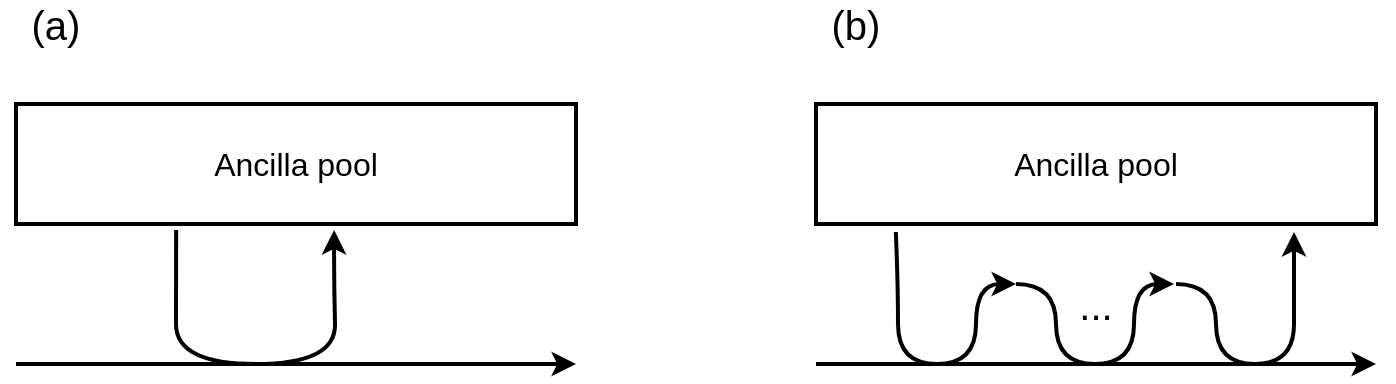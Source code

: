 <mxfile version="13.9.9" type="device"><diagram id="lwmUH_Zjdc3pPfjqBQZM" name="Page-1"><mxGraphModel dx="1102" dy="740" grid="1" gridSize="10" guides="1" tooltips="1" connect="1" arrows="1" fold="1" page="1" pageScale="1" pageWidth="800" pageHeight="260" math="0" shadow="0"><root><mxCell id="0"/><mxCell id="1" parent="0"/><mxCell id="b3wdCM5fLyLS7zcYlU20-1" value="" style="endArrow=classic;html=1;strokeWidth=2;fontSize=16;" edge="1" parent="1"><mxGeometry width="50" height="50" relative="1" as="geometry"><mxPoint x="60" y="480" as="sourcePoint"/><mxPoint x="340" y="480" as="targetPoint"/></mxGeometry></mxCell><mxCell id="b3wdCM5fLyLS7zcYlU20-6" value="" style="curved=1;endArrow=classic;html=1;endFill=1;entryX=0.568;entryY=1.05;entryDx=0;entryDy=0;entryPerimeter=0;exitX=0.286;exitY=1.05;exitDx=0;exitDy=0;exitPerimeter=0;strokeWidth=2;fontSize=16;" edge="1" parent="1" source="b3wdCM5fLyLS7zcYlU20-21" target="b3wdCM5fLyLS7zcYlU20-21"><mxGeometry width="50" height="50" relative="1" as="geometry"><mxPoint x="140" y="450" as="sourcePoint"/><mxPoint x="260" y="440" as="targetPoint"/><Array as="points"><mxPoint x="140" y="440"/><mxPoint x="140" y="480"/><mxPoint x="220" y="480"/><mxPoint x="219" y="440"/></Array></mxGeometry></mxCell><mxCell id="b3wdCM5fLyLS7zcYlU20-11" value="" style="endArrow=classic;html=1;strokeWidth=2;fontSize=16;" edge="1" parent="1"><mxGeometry width="50" height="50" relative="1" as="geometry"><mxPoint x="460" y="480" as="sourcePoint"/><mxPoint x="740" y="480" as="targetPoint"/></mxGeometry></mxCell><mxCell id="b3wdCM5fLyLS7zcYlU20-14" value="" style="curved=1;endArrow=classic;html=1;endFill=1;exitX=0.214;exitY=1.067;exitDx=0;exitDy=0;exitPerimeter=0;strokeWidth=2;fontSize=16;" edge="1" parent="1"><mxGeometry width="50" height="50" relative="1" as="geometry"><mxPoint x="499.92" y="414.02" as="sourcePoint"/><mxPoint x="560" y="440" as="targetPoint"/><Array as="points"><mxPoint x="501" y="440"/><mxPoint x="501" y="480"/><mxPoint x="540" y="480"/><mxPoint x="540" y="440"/></Array></mxGeometry></mxCell><mxCell id="b3wdCM5fLyLS7zcYlU20-17" value="" style="curved=1;endArrow=classic;html=1;endFill=1;strokeWidth=2;fontSize=16;" edge="1" parent="1"><mxGeometry width="50" height="50" relative="1" as="geometry"><mxPoint x="560" y="440" as="sourcePoint"/><mxPoint x="639" y="440" as="targetPoint"/><Array as="points"><mxPoint x="580" y="440"/><mxPoint x="580" y="480"/><mxPoint x="619" y="480"/><mxPoint x="619" y="440"/></Array></mxGeometry></mxCell><mxCell id="b3wdCM5fLyLS7zcYlU20-18" value="" style="curved=1;endArrow=classic;html=1;endFill=1;entryX=0.925;entryY=1.067;entryDx=0;entryDy=0;entryPerimeter=0;strokeWidth=2;fontSize=16;" edge="1" parent="1"><mxGeometry width="50" height="50" relative="1" as="geometry"><mxPoint x="640" y="440" as="sourcePoint"/><mxPoint x="699" y="414.02" as="targetPoint"/><Array as="points"><mxPoint x="660" y="440"/><mxPoint x="660" y="480"/><mxPoint x="699" y="480"/><mxPoint x="699" y="440"/></Array></mxGeometry></mxCell><mxCell id="b3wdCM5fLyLS7zcYlU20-21" value="Ancilla pool" style="rounded=0;whiteSpace=wrap;html=1;strokeWidth=2;fontSize=16;" vertex="1" parent="1"><mxGeometry x="60" y="350" width="280" height="60" as="geometry"/></mxCell><mxCell id="b3wdCM5fLyLS7zcYlU20-24" value="Ancilla pool" style="rounded=0;whiteSpace=wrap;html=1;strokeWidth=2;fontSize=16;" vertex="1" parent="1"><mxGeometry x="460" y="350" width="280" height="60" as="geometry"/></mxCell><mxCell id="b3wdCM5fLyLS7zcYlU20-25" value="..." style="text;html=1;strokeColor=none;fillColor=none;align=center;verticalAlign=middle;whiteSpace=wrap;rounded=0;fontSize=20;strokeWidth=2;" vertex="1" parent="1"><mxGeometry x="580" y="440" width="40" height="20" as="geometry"/></mxCell><mxCell id="b3wdCM5fLyLS7zcYlU20-26" value="(a)" style="text;html=1;strokeColor=none;fillColor=none;align=center;verticalAlign=middle;whiteSpace=wrap;rounded=0;fontSize=20;" vertex="1" parent="1"><mxGeometry x="60" y="300" width="40" height="20" as="geometry"/></mxCell><mxCell id="b3wdCM5fLyLS7zcYlU20-27" value="(b)" style="text;html=1;strokeColor=none;fillColor=none;align=center;verticalAlign=middle;whiteSpace=wrap;rounded=0;fontSize=20;" vertex="1" parent="1"><mxGeometry x="460" y="300" width="40" height="20" as="geometry"/></mxCell></root></mxGraphModel></diagram></mxfile>